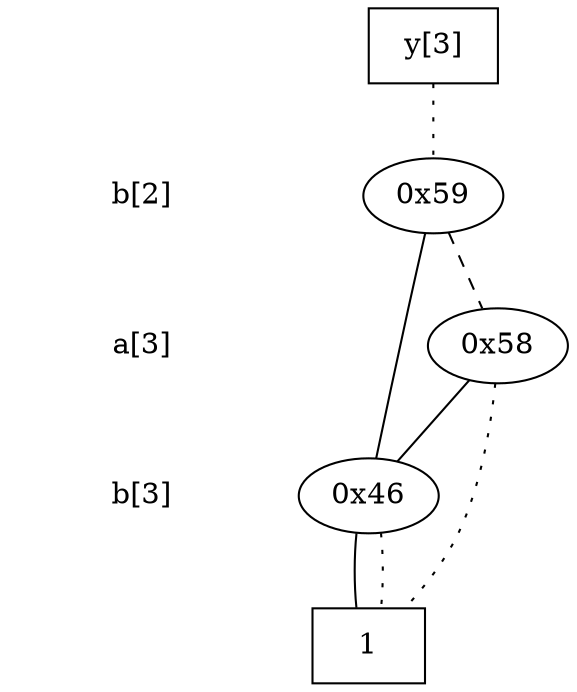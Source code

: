 digraph "DD" {
size = "7.5,10"
center = true;
edge [dir = none];
{ node [shape = plaintext];
  edge [style = invis];
  "CONST NODES" [style = invis];
" b[2] " -> " a[3] " -> " b[3] " -> "CONST NODES"; 
}
{ rank = same; node [shape = box]; edge [style = invis];
"  y[3]  "; }
{ rank = same; " b[2] ";
"0x59";
}
{ rank = same; " a[3] ";
"0x58";
}
{ rank = same; " b[3] ";
"0x46";
}
{ rank = same; "CONST NODES";
{ node [shape = box]; "0x3b";
}
}
"  y[3]  " -> "0x59" [style = dotted];
"0x59" -> "0x46";
"0x59" -> "0x58" [style = dashed];
"0x58" -> "0x46";
"0x58" -> "0x3b" [style = dotted];
"0x46" -> "0x3b";
"0x46" -> "0x3b" [style = dotted];
"0x3b" [label = "1"];
}

